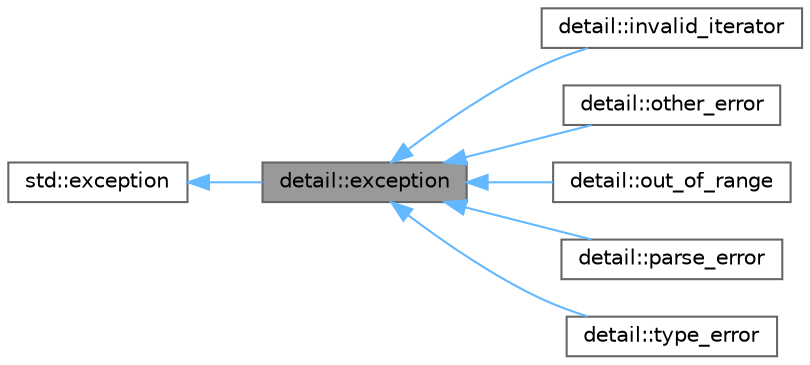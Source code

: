 digraph "detail::exception"
{
 // INTERACTIVE_SVG=YES
 // LATEX_PDF_SIZE
  bgcolor="transparent";
  edge [fontname=Helvetica,fontsize=10,labelfontname=Helvetica,labelfontsize=10];
  node [fontname=Helvetica,fontsize=10,shape=box,height=0.2,width=0.4];
  rankdir="LR";
  Node1 [id="Node000001",label="detail::exception",height=0.2,width=0.4,color="gray40", fillcolor="grey60", style="filled", fontcolor="black",tooltip="general exception of the basic_json class"];
  Node2 -> Node1 [id="edge1_Node000001_Node000002",dir="back",color="steelblue1",style="solid",tooltip=" "];
  Node2 [id="Node000002",label="std::exception",height=0.2,width=0.4,color="gray40", fillcolor="white", style="filled",tooltip=" "];
  Node1 -> Node3 [id="edge2_Node000001_Node000003",dir="back",color="steelblue1",style="solid",tooltip=" "];
  Node3 [id="Node000003",label="detail::invalid_iterator",height=0.2,width=0.4,color="gray40", fillcolor="white", style="filled",URL="$classdetail_1_1invalid__iterator.html",tooltip="exception indicating errors with iterators"];
  Node1 -> Node4 [id="edge3_Node000001_Node000004",dir="back",color="steelblue1",style="solid",tooltip=" "];
  Node4 [id="Node000004",label="detail::other_error",height=0.2,width=0.4,color="gray40", fillcolor="white", style="filled",URL="$classdetail_1_1other__error.html",tooltip="exception indicating other library errors"];
  Node1 -> Node5 [id="edge4_Node000001_Node000005",dir="back",color="steelblue1",style="solid",tooltip=" "];
  Node5 [id="Node000005",label="detail::out_of_range",height=0.2,width=0.4,color="gray40", fillcolor="white", style="filled",URL="$classdetail_1_1out__of__range.html",tooltip="exception indicating access out of the defined range"];
  Node1 -> Node6 [id="edge5_Node000001_Node000006",dir="back",color="steelblue1",style="solid",tooltip=" "];
  Node6 [id="Node000006",label="detail::parse_error",height=0.2,width=0.4,color="gray40", fillcolor="white", style="filled",URL="$classdetail_1_1parse__error.html",tooltip="exception indicating a parse error"];
  Node1 -> Node7 [id="edge6_Node000001_Node000007",dir="back",color="steelblue1",style="solid",tooltip=" "];
  Node7 [id="Node000007",label="detail::type_error",height=0.2,width=0.4,color="gray40", fillcolor="white", style="filled",URL="$classdetail_1_1type__error.html",tooltip="exception indicating executing a member function with a wrong type"];
}
